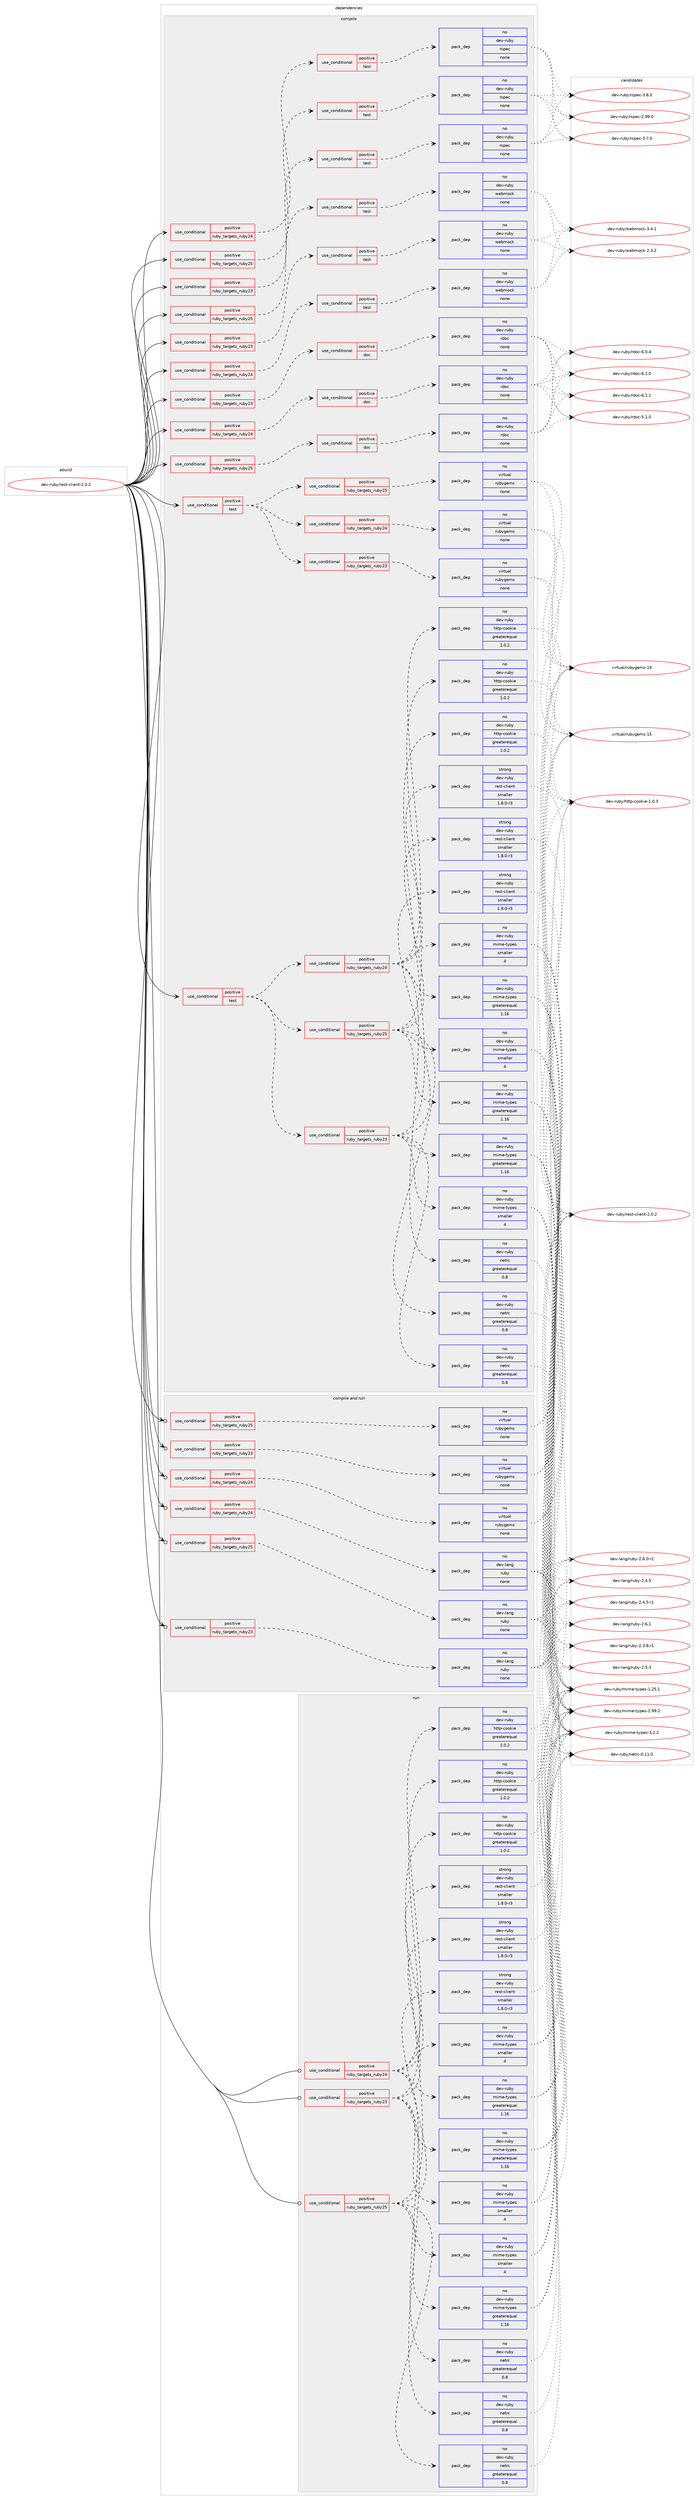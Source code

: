 digraph prolog {

# *************
# Graph options
# *************

newrank=true;
concentrate=true;
compound=true;
graph [rankdir=LR,fontname=Helvetica,fontsize=10,ranksep=1.5];#, ranksep=2.5, nodesep=0.2];
edge  [arrowhead=vee];
node  [fontname=Helvetica,fontsize=10];

# **********
# The ebuild
# **********

subgraph cluster_leftcol {
color=gray;
rank=same;
label=<<i>ebuild</i>>;
id [label="dev-ruby/rest-client-2.0.2", color=red, width=4, href="../dev-ruby/rest-client-2.0.2.svg"];
}

# ****************
# The dependencies
# ****************

subgraph cluster_midcol {
color=gray;
label=<<i>dependencies</i>>;
subgraph cluster_compile {
fillcolor="#eeeeee";
style=filled;
label=<<i>compile</i>>;
subgraph cond412656 {
dependency1517834 [label=<<TABLE BORDER="0" CELLBORDER="1" CELLSPACING="0" CELLPADDING="4"><TR><TD ROWSPAN="3" CELLPADDING="10">use_conditional</TD></TR><TR><TD>positive</TD></TR><TR><TD>ruby_targets_ruby23</TD></TR></TABLE>>, shape=none, color=red];
subgraph cond412657 {
dependency1517835 [label=<<TABLE BORDER="0" CELLBORDER="1" CELLSPACING="0" CELLPADDING="4"><TR><TD ROWSPAN="3" CELLPADDING="10">use_conditional</TD></TR><TR><TD>positive</TD></TR><TR><TD>doc</TD></TR></TABLE>>, shape=none, color=red];
subgraph pack1081672 {
dependency1517836 [label=<<TABLE BORDER="0" CELLBORDER="1" CELLSPACING="0" CELLPADDING="4" WIDTH="220"><TR><TD ROWSPAN="6" CELLPADDING="30">pack_dep</TD></TR><TR><TD WIDTH="110">no</TD></TR><TR><TD>dev-ruby</TD></TR><TR><TD>rdoc</TD></TR><TR><TD>none</TD></TR><TR><TD></TD></TR></TABLE>>, shape=none, color=blue];
}
dependency1517835:e -> dependency1517836:w [weight=20,style="dashed",arrowhead="vee"];
}
dependency1517834:e -> dependency1517835:w [weight=20,style="dashed",arrowhead="vee"];
}
id:e -> dependency1517834:w [weight=20,style="solid",arrowhead="vee"];
subgraph cond412658 {
dependency1517837 [label=<<TABLE BORDER="0" CELLBORDER="1" CELLSPACING="0" CELLPADDING="4"><TR><TD ROWSPAN="3" CELLPADDING="10">use_conditional</TD></TR><TR><TD>positive</TD></TR><TR><TD>ruby_targets_ruby23</TD></TR></TABLE>>, shape=none, color=red];
subgraph cond412659 {
dependency1517838 [label=<<TABLE BORDER="0" CELLBORDER="1" CELLSPACING="0" CELLPADDING="4"><TR><TD ROWSPAN="3" CELLPADDING="10">use_conditional</TD></TR><TR><TD>positive</TD></TR><TR><TD>test</TD></TR></TABLE>>, shape=none, color=red];
subgraph pack1081673 {
dependency1517839 [label=<<TABLE BORDER="0" CELLBORDER="1" CELLSPACING="0" CELLPADDING="4" WIDTH="220"><TR><TD ROWSPAN="6" CELLPADDING="30">pack_dep</TD></TR><TR><TD WIDTH="110">no</TD></TR><TR><TD>dev-ruby</TD></TR><TR><TD>rspec</TD></TR><TR><TD>none</TD></TR><TR><TD></TD></TR></TABLE>>, shape=none, color=blue];
}
dependency1517838:e -> dependency1517839:w [weight=20,style="dashed",arrowhead="vee"];
}
dependency1517837:e -> dependency1517838:w [weight=20,style="dashed",arrowhead="vee"];
}
id:e -> dependency1517837:w [weight=20,style="solid",arrowhead="vee"];
subgraph cond412660 {
dependency1517840 [label=<<TABLE BORDER="0" CELLBORDER="1" CELLSPACING="0" CELLPADDING="4"><TR><TD ROWSPAN="3" CELLPADDING="10">use_conditional</TD></TR><TR><TD>positive</TD></TR><TR><TD>ruby_targets_ruby23</TD></TR></TABLE>>, shape=none, color=red];
subgraph cond412661 {
dependency1517841 [label=<<TABLE BORDER="0" CELLBORDER="1" CELLSPACING="0" CELLPADDING="4"><TR><TD ROWSPAN="3" CELLPADDING="10">use_conditional</TD></TR><TR><TD>positive</TD></TR><TR><TD>test</TD></TR></TABLE>>, shape=none, color=red];
subgraph pack1081674 {
dependency1517842 [label=<<TABLE BORDER="0" CELLBORDER="1" CELLSPACING="0" CELLPADDING="4" WIDTH="220"><TR><TD ROWSPAN="6" CELLPADDING="30">pack_dep</TD></TR><TR><TD WIDTH="110">no</TD></TR><TR><TD>dev-ruby</TD></TR><TR><TD>webmock</TD></TR><TR><TD>none</TD></TR><TR><TD></TD></TR></TABLE>>, shape=none, color=blue];
}
dependency1517841:e -> dependency1517842:w [weight=20,style="dashed",arrowhead="vee"];
}
dependency1517840:e -> dependency1517841:w [weight=20,style="dashed",arrowhead="vee"];
}
id:e -> dependency1517840:w [weight=20,style="solid",arrowhead="vee"];
subgraph cond412662 {
dependency1517843 [label=<<TABLE BORDER="0" CELLBORDER="1" CELLSPACING="0" CELLPADDING="4"><TR><TD ROWSPAN="3" CELLPADDING="10">use_conditional</TD></TR><TR><TD>positive</TD></TR><TR><TD>ruby_targets_ruby24</TD></TR></TABLE>>, shape=none, color=red];
subgraph cond412663 {
dependency1517844 [label=<<TABLE BORDER="0" CELLBORDER="1" CELLSPACING="0" CELLPADDING="4"><TR><TD ROWSPAN="3" CELLPADDING="10">use_conditional</TD></TR><TR><TD>positive</TD></TR><TR><TD>doc</TD></TR></TABLE>>, shape=none, color=red];
subgraph pack1081675 {
dependency1517845 [label=<<TABLE BORDER="0" CELLBORDER="1" CELLSPACING="0" CELLPADDING="4" WIDTH="220"><TR><TD ROWSPAN="6" CELLPADDING="30">pack_dep</TD></TR><TR><TD WIDTH="110">no</TD></TR><TR><TD>dev-ruby</TD></TR><TR><TD>rdoc</TD></TR><TR><TD>none</TD></TR><TR><TD></TD></TR></TABLE>>, shape=none, color=blue];
}
dependency1517844:e -> dependency1517845:w [weight=20,style="dashed",arrowhead="vee"];
}
dependency1517843:e -> dependency1517844:w [weight=20,style="dashed",arrowhead="vee"];
}
id:e -> dependency1517843:w [weight=20,style="solid",arrowhead="vee"];
subgraph cond412664 {
dependency1517846 [label=<<TABLE BORDER="0" CELLBORDER="1" CELLSPACING="0" CELLPADDING="4"><TR><TD ROWSPAN="3" CELLPADDING="10">use_conditional</TD></TR><TR><TD>positive</TD></TR><TR><TD>ruby_targets_ruby24</TD></TR></TABLE>>, shape=none, color=red];
subgraph cond412665 {
dependency1517847 [label=<<TABLE BORDER="0" CELLBORDER="1" CELLSPACING="0" CELLPADDING="4"><TR><TD ROWSPAN="3" CELLPADDING="10">use_conditional</TD></TR><TR><TD>positive</TD></TR><TR><TD>test</TD></TR></TABLE>>, shape=none, color=red];
subgraph pack1081676 {
dependency1517848 [label=<<TABLE BORDER="0" CELLBORDER="1" CELLSPACING="0" CELLPADDING="4" WIDTH="220"><TR><TD ROWSPAN="6" CELLPADDING="30">pack_dep</TD></TR><TR><TD WIDTH="110">no</TD></TR><TR><TD>dev-ruby</TD></TR><TR><TD>rspec</TD></TR><TR><TD>none</TD></TR><TR><TD></TD></TR></TABLE>>, shape=none, color=blue];
}
dependency1517847:e -> dependency1517848:w [weight=20,style="dashed",arrowhead="vee"];
}
dependency1517846:e -> dependency1517847:w [weight=20,style="dashed",arrowhead="vee"];
}
id:e -> dependency1517846:w [weight=20,style="solid",arrowhead="vee"];
subgraph cond412666 {
dependency1517849 [label=<<TABLE BORDER="0" CELLBORDER="1" CELLSPACING="0" CELLPADDING="4"><TR><TD ROWSPAN="3" CELLPADDING="10">use_conditional</TD></TR><TR><TD>positive</TD></TR><TR><TD>ruby_targets_ruby24</TD></TR></TABLE>>, shape=none, color=red];
subgraph cond412667 {
dependency1517850 [label=<<TABLE BORDER="0" CELLBORDER="1" CELLSPACING="0" CELLPADDING="4"><TR><TD ROWSPAN="3" CELLPADDING="10">use_conditional</TD></TR><TR><TD>positive</TD></TR><TR><TD>test</TD></TR></TABLE>>, shape=none, color=red];
subgraph pack1081677 {
dependency1517851 [label=<<TABLE BORDER="0" CELLBORDER="1" CELLSPACING="0" CELLPADDING="4" WIDTH="220"><TR><TD ROWSPAN="6" CELLPADDING="30">pack_dep</TD></TR><TR><TD WIDTH="110">no</TD></TR><TR><TD>dev-ruby</TD></TR><TR><TD>webmock</TD></TR><TR><TD>none</TD></TR><TR><TD></TD></TR></TABLE>>, shape=none, color=blue];
}
dependency1517850:e -> dependency1517851:w [weight=20,style="dashed",arrowhead="vee"];
}
dependency1517849:e -> dependency1517850:w [weight=20,style="dashed",arrowhead="vee"];
}
id:e -> dependency1517849:w [weight=20,style="solid",arrowhead="vee"];
subgraph cond412668 {
dependency1517852 [label=<<TABLE BORDER="0" CELLBORDER="1" CELLSPACING="0" CELLPADDING="4"><TR><TD ROWSPAN="3" CELLPADDING="10">use_conditional</TD></TR><TR><TD>positive</TD></TR><TR><TD>ruby_targets_ruby25</TD></TR></TABLE>>, shape=none, color=red];
subgraph cond412669 {
dependency1517853 [label=<<TABLE BORDER="0" CELLBORDER="1" CELLSPACING="0" CELLPADDING="4"><TR><TD ROWSPAN="3" CELLPADDING="10">use_conditional</TD></TR><TR><TD>positive</TD></TR><TR><TD>doc</TD></TR></TABLE>>, shape=none, color=red];
subgraph pack1081678 {
dependency1517854 [label=<<TABLE BORDER="0" CELLBORDER="1" CELLSPACING="0" CELLPADDING="4" WIDTH="220"><TR><TD ROWSPAN="6" CELLPADDING="30">pack_dep</TD></TR><TR><TD WIDTH="110">no</TD></TR><TR><TD>dev-ruby</TD></TR><TR><TD>rdoc</TD></TR><TR><TD>none</TD></TR><TR><TD></TD></TR></TABLE>>, shape=none, color=blue];
}
dependency1517853:e -> dependency1517854:w [weight=20,style="dashed",arrowhead="vee"];
}
dependency1517852:e -> dependency1517853:w [weight=20,style="dashed",arrowhead="vee"];
}
id:e -> dependency1517852:w [weight=20,style="solid",arrowhead="vee"];
subgraph cond412670 {
dependency1517855 [label=<<TABLE BORDER="0" CELLBORDER="1" CELLSPACING="0" CELLPADDING="4"><TR><TD ROWSPAN="3" CELLPADDING="10">use_conditional</TD></TR><TR><TD>positive</TD></TR><TR><TD>ruby_targets_ruby25</TD></TR></TABLE>>, shape=none, color=red];
subgraph cond412671 {
dependency1517856 [label=<<TABLE BORDER="0" CELLBORDER="1" CELLSPACING="0" CELLPADDING="4"><TR><TD ROWSPAN="3" CELLPADDING="10">use_conditional</TD></TR><TR><TD>positive</TD></TR><TR><TD>test</TD></TR></TABLE>>, shape=none, color=red];
subgraph pack1081679 {
dependency1517857 [label=<<TABLE BORDER="0" CELLBORDER="1" CELLSPACING="0" CELLPADDING="4" WIDTH="220"><TR><TD ROWSPAN="6" CELLPADDING="30">pack_dep</TD></TR><TR><TD WIDTH="110">no</TD></TR><TR><TD>dev-ruby</TD></TR><TR><TD>rspec</TD></TR><TR><TD>none</TD></TR><TR><TD></TD></TR></TABLE>>, shape=none, color=blue];
}
dependency1517856:e -> dependency1517857:w [weight=20,style="dashed",arrowhead="vee"];
}
dependency1517855:e -> dependency1517856:w [weight=20,style="dashed",arrowhead="vee"];
}
id:e -> dependency1517855:w [weight=20,style="solid",arrowhead="vee"];
subgraph cond412672 {
dependency1517858 [label=<<TABLE BORDER="0" CELLBORDER="1" CELLSPACING="0" CELLPADDING="4"><TR><TD ROWSPAN="3" CELLPADDING="10">use_conditional</TD></TR><TR><TD>positive</TD></TR><TR><TD>ruby_targets_ruby25</TD></TR></TABLE>>, shape=none, color=red];
subgraph cond412673 {
dependency1517859 [label=<<TABLE BORDER="0" CELLBORDER="1" CELLSPACING="0" CELLPADDING="4"><TR><TD ROWSPAN="3" CELLPADDING="10">use_conditional</TD></TR><TR><TD>positive</TD></TR><TR><TD>test</TD></TR></TABLE>>, shape=none, color=red];
subgraph pack1081680 {
dependency1517860 [label=<<TABLE BORDER="0" CELLBORDER="1" CELLSPACING="0" CELLPADDING="4" WIDTH="220"><TR><TD ROWSPAN="6" CELLPADDING="30">pack_dep</TD></TR><TR><TD WIDTH="110">no</TD></TR><TR><TD>dev-ruby</TD></TR><TR><TD>webmock</TD></TR><TR><TD>none</TD></TR><TR><TD></TD></TR></TABLE>>, shape=none, color=blue];
}
dependency1517859:e -> dependency1517860:w [weight=20,style="dashed",arrowhead="vee"];
}
dependency1517858:e -> dependency1517859:w [weight=20,style="dashed",arrowhead="vee"];
}
id:e -> dependency1517858:w [weight=20,style="solid",arrowhead="vee"];
subgraph cond412674 {
dependency1517861 [label=<<TABLE BORDER="0" CELLBORDER="1" CELLSPACING="0" CELLPADDING="4"><TR><TD ROWSPAN="3" CELLPADDING="10">use_conditional</TD></TR><TR><TD>positive</TD></TR><TR><TD>test</TD></TR></TABLE>>, shape=none, color=red];
subgraph cond412675 {
dependency1517862 [label=<<TABLE BORDER="0" CELLBORDER="1" CELLSPACING="0" CELLPADDING="4"><TR><TD ROWSPAN="3" CELLPADDING="10">use_conditional</TD></TR><TR><TD>positive</TD></TR><TR><TD>ruby_targets_ruby23</TD></TR></TABLE>>, shape=none, color=red];
subgraph pack1081681 {
dependency1517863 [label=<<TABLE BORDER="0" CELLBORDER="1" CELLSPACING="0" CELLPADDING="4" WIDTH="220"><TR><TD ROWSPAN="6" CELLPADDING="30">pack_dep</TD></TR><TR><TD WIDTH="110">no</TD></TR><TR><TD>dev-ruby</TD></TR><TR><TD>http-cookie</TD></TR><TR><TD>greaterequal</TD></TR><TR><TD>1.0.2</TD></TR></TABLE>>, shape=none, color=blue];
}
dependency1517862:e -> dependency1517863:w [weight=20,style="dashed",arrowhead="vee"];
subgraph pack1081682 {
dependency1517864 [label=<<TABLE BORDER="0" CELLBORDER="1" CELLSPACING="0" CELLPADDING="4" WIDTH="220"><TR><TD ROWSPAN="6" CELLPADDING="30">pack_dep</TD></TR><TR><TD WIDTH="110">no</TD></TR><TR><TD>dev-ruby</TD></TR><TR><TD>mime-types</TD></TR><TR><TD>greaterequal</TD></TR><TR><TD>1.16</TD></TR></TABLE>>, shape=none, color=blue];
}
dependency1517862:e -> dependency1517864:w [weight=20,style="dashed",arrowhead="vee"];
subgraph pack1081683 {
dependency1517865 [label=<<TABLE BORDER="0" CELLBORDER="1" CELLSPACING="0" CELLPADDING="4" WIDTH="220"><TR><TD ROWSPAN="6" CELLPADDING="30">pack_dep</TD></TR><TR><TD WIDTH="110">no</TD></TR><TR><TD>dev-ruby</TD></TR><TR><TD>mime-types</TD></TR><TR><TD>smaller</TD></TR><TR><TD>4</TD></TR></TABLE>>, shape=none, color=blue];
}
dependency1517862:e -> dependency1517865:w [weight=20,style="dashed",arrowhead="vee"];
subgraph pack1081684 {
dependency1517866 [label=<<TABLE BORDER="0" CELLBORDER="1" CELLSPACING="0" CELLPADDING="4" WIDTH="220"><TR><TD ROWSPAN="6" CELLPADDING="30">pack_dep</TD></TR><TR><TD WIDTH="110">no</TD></TR><TR><TD>dev-ruby</TD></TR><TR><TD>netrc</TD></TR><TR><TD>greaterequal</TD></TR><TR><TD>0.8</TD></TR></TABLE>>, shape=none, color=blue];
}
dependency1517862:e -> dependency1517866:w [weight=20,style="dashed",arrowhead="vee"];
subgraph pack1081685 {
dependency1517867 [label=<<TABLE BORDER="0" CELLBORDER="1" CELLSPACING="0" CELLPADDING="4" WIDTH="220"><TR><TD ROWSPAN="6" CELLPADDING="30">pack_dep</TD></TR><TR><TD WIDTH="110">strong</TD></TR><TR><TD>dev-ruby</TD></TR><TR><TD>rest-client</TD></TR><TR><TD>smaller</TD></TR><TR><TD>1.8.0-r3</TD></TR></TABLE>>, shape=none, color=blue];
}
dependency1517862:e -> dependency1517867:w [weight=20,style="dashed",arrowhead="vee"];
}
dependency1517861:e -> dependency1517862:w [weight=20,style="dashed",arrowhead="vee"];
subgraph cond412676 {
dependency1517868 [label=<<TABLE BORDER="0" CELLBORDER="1" CELLSPACING="0" CELLPADDING="4"><TR><TD ROWSPAN="3" CELLPADDING="10">use_conditional</TD></TR><TR><TD>positive</TD></TR><TR><TD>ruby_targets_ruby24</TD></TR></TABLE>>, shape=none, color=red];
subgraph pack1081686 {
dependency1517869 [label=<<TABLE BORDER="0" CELLBORDER="1" CELLSPACING="0" CELLPADDING="4" WIDTH="220"><TR><TD ROWSPAN="6" CELLPADDING="30">pack_dep</TD></TR><TR><TD WIDTH="110">no</TD></TR><TR><TD>dev-ruby</TD></TR><TR><TD>http-cookie</TD></TR><TR><TD>greaterequal</TD></TR><TR><TD>1.0.2</TD></TR></TABLE>>, shape=none, color=blue];
}
dependency1517868:e -> dependency1517869:w [weight=20,style="dashed",arrowhead="vee"];
subgraph pack1081687 {
dependency1517870 [label=<<TABLE BORDER="0" CELLBORDER="1" CELLSPACING="0" CELLPADDING="4" WIDTH="220"><TR><TD ROWSPAN="6" CELLPADDING="30">pack_dep</TD></TR><TR><TD WIDTH="110">no</TD></TR><TR><TD>dev-ruby</TD></TR><TR><TD>mime-types</TD></TR><TR><TD>greaterequal</TD></TR><TR><TD>1.16</TD></TR></TABLE>>, shape=none, color=blue];
}
dependency1517868:e -> dependency1517870:w [weight=20,style="dashed",arrowhead="vee"];
subgraph pack1081688 {
dependency1517871 [label=<<TABLE BORDER="0" CELLBORDER="1" CELLSPACING="0" CELLPADDING="4" WIDTH="220"><TR><TD ROWSPAN="6" CELLPADDING="30">pack_dep</TD></TR><TR><TD WIDTH="110">no</TD></TR><TR><TD>dev-ruby</TD></TR><TR><TD>mime-types</TD></TR><TR><TD>smaller</TD></TR><TR><TD>4</TD></TR></TABLE>>, shape=none, color=blue];
}
dependency1517868:e -> dependency1517871:w [weight=20,style="dashed",arrowhead="vee"];
subgraph pack1081689 {
dependency1517872 [label=<<TABLE BORDER="0" CELLBORDER="1" CELLSPACING="0" CELLPADDING="4" WIDTH="220"><TR><TD ROWSPAN="6" CELLPADDING="30">pack_dep</TD></TR><TR><TD WIDTH="110">no</TD></TR><TR><TD>dev-ruby</TD></TR><TR><TD>netrc</TD></TR><TR><TD>greaterequal</TD></TR><TR><TD>0.8</TD></TR></TABLE>>, shape=none, color=blue];
}
dependency1517868:e -> dependency1517872:w [weight=20,style="dashed",arrowhead="vee"];
subgraph pack1081690 {
dependency1517873 [label=<<TABLE BORDER="0" CELLBORDER="1" CELLSPACING="0" CELLPADDING="4" WIDTH="220"><TR><TD ROWSPAN="6" CELLPADDING="30">pack_dep</TD></TR><TR><TD WIDTH="110">strong</TD></TR><TR><TD>dev-ruby</TD></TR><TR><TD>rest-client</TD></TR><TR><TD>smaller</TD></TR><TR><TD>1.8.0-r3</TD></TR></TABLE>>, shape=none, color=blue];
}
dependency1517868:e -> dependency1517873:w [weight=20,style="dashed",arrowhead="vee"];
}
dependency1517861:e -> dependency1517868:w [weight=20,style="dashed",arrowhead="vee"];
subgraph cond412677 {
dependency1517874 [label=<<TABLE BORDER="0" CELLBORDER="1" CELLSPACING="0" CELLPADDING="4"><TR><TD ROWSPAN="3" CELLPADDING="10">use_conditional</TD></TR><TR><TD>positive</TD></TR><TR><TD>ruby_targets_ruby25</TD></TR></TABLE>>, shape=none, color=red];
subgraph pack1081691 {
dependency1517875 [label=<<TABLE BORDER="0" CELLBORDER="1" CELLSPACING="0" CELLPADDING="4" WIDTH="220"><TR><TD ROWSPAN="6" CELLPADDING="30">pack_dep</TD></TR><TR><TD WIDTH="110">no</TD></TR><TR><TD>dev-ruby</TD></TR><TR><TD>http-cookie</TD></TR><TR><TD>greaterequal</TD></TR><TR><TD>1.0.2</TD></TR></TABLE>>, shape=none, color=blue];
}
dependency1517874:e -> dependency1517875:w [weight=20,style="dashed",arrowhead="vee"];
subgraph pack1081692 {
dependency1517876 [label=<<TABLE BORDER="0" CELLBORDER="1" CELLSPACING="0" CELLPADDING="4" WIDTH="220"><TR><TD ROWSPAN="6" CELLPADDING="30">pack_dep</TD></TR><TR><TD WIDTH="110">no</TD></TR><TR><TD>dev-ruby</TD></TR><TR><TD>mime-types</TD></TR><TR><TD>greaterequal</TD></TR><TR><TD>1.16</TD></TR></TABLE>>, shape=none, color=blue];
}
dependency1517874:e -> dependency1517876:w [weight=20,style="dashed",arrowhead="vee"];
subgraph pack1081693 {
dependency1517877 [label=<<TABLE BORDER="0" CELLBORDER="1" CELLSPACING="0" CELLPADDING="4" WIDTH="220"><TR><TD ROWSPAN="6" CELLPADDING="30">pack_dep</TD></TR><TR><TD WIDTH="110">no</TD></TR><TR><TD>dev-ruby</TD></TR><TR><TD>mime-types</TD></TR><TR><TD>smaller</TD></TR><TR><TD>4</TD></TR></TABLE>>, shape=none, color=blue];
}
dependency1517874:e -> dependency1517877:w [weight=20,style="dashed",arrowhead="vee"];
subgraph pack1081694 {
dependency1517878 [label=<<TABLE BORDER="0" CELLBORDER="1" CELLSPACING="0" CELLPADDING="4" WIDTH="220"><TR><TD ROWSPAN="6" CELLPADDING="30">pack_dep</TD></TR><TR><TD WIDTH="110">no</TD></TR><TR><TD>dev-ruby</TD></TR><TR><TD>netrc</TD></TR><TR><TD>greaterequal</TD></TR><TR><TD>0.8</TD></TR></TABLE>>, shape=none, color=blue];
}
dependency1517874:e -> dependency1517878:w [weight=20,style="dashed",arrowhead="vee"];
subgraph pack1081695 {
dependency1517879 [label=<<TABLE BORDER="0" CELLBORDER="1" CELLSPACING="0" CELLPADDING="4" WIDTH="220"><TR><TD ROWSPAN="6" CELLPADDING="30">pack_dep</TD></TR><TR><TD WIDTH="110">strong</TD></TR><TR><TD>dev-ruby</TD></TR><TR><TD>rest-client</TD></TR><TR><TD>smaller</TD></TR><TR><TD>1.8.0-r3</TD></TR></TABLE>>, shape=none, color=blue];
}
dependency1517874:e -> dependency1517879:w [weight=20,style="dashed",arrowhead="vee"];
}
dependency1517861:e -> dependency1517874:w [weight=20,style="dashed",arrowhead="vee"];
}
id:e -> dependency1517861:w [weight=20,style="solid",arrowhead="vee"];
subgraph cond412678 {
dependency1517880 [label=<<TABLE BORDER="0" CELLBORDER="1" CELLSPACING="0" CELLPADDING="4"><TR><TD ROWSPAN="3" CELLPADDING="10">use_conditional</TD></TR><TR><TD>positive</TD></TR><TR><TD>test</TD></TR></TABLE>>, shape=none, color=red];
subgraph cond412679 {
dependency1517881 [label=<<TABLE BORDER="0" CELLBORDER="1" CELLSPACING="0" CELLPADDING="4"><TR><TD ROWSPAN="3" CELLPADDING="10">use_conditional</TD></TR><TR><TD>positive</TD></TR><TR><TD>ruby_targets_ruby23</TD></TR></TABLE>>, shape=none, color=red];
subgraph pack1081696 {
dependency1517882 [label=<<TABLE BORDER="0" CELLBORDER="1" CELLSPACING="0" CELLPADDING="4" WIDTH="220"><TR><TD ROWSPAN="6" CELLPADDING="30">pack_dep</TD></TR><TR><TD WIDTH="110">no</TD></TR><TR><TD>virtual</TD></TR><TR><TD>rubygems</TD></TR><TR><TD>none</TD></TR><TR><TD></TD></TR></TABLE>>, shape=none, color=blue];
}
dependency1517881:e -> dependency1517882:w [weight=20,style="dashed",arrowhead="vee"];
}
dependency1517880:e -> dependency1517881:w [weight=20,style="dashed",arrowhead="vee"];
subgraph cond412680 {
dependency1517883 [label=<<TABLE BORDER="0" CELLBORDER="1" CELLSPACING="0" CELLPADDING="4"><TR><TD ROWSPAN="3" CELLPADDING="10">use_conditional</TD></TR><TR><TD>positive</TD></TR><TR><TD>ruby_targets_ruby24</TD></TR></TABLE>>, shape=none, color=red];
subgraph pack1081697 {
dependency1517884 [label=<<TABLE BORDER="0" CELLBORDER="1" CELLSPACING="0" CELLPADDING="4" WIDTH="220"><TR><TD ROWSPAN="6" CELLPADDING="30">pack_dep</TD></TR><TR><TD WIDTH="110">no</TD></TR><TR><TD>virtual</TD></TR><TR><TD>rubygems</TD></TR><TR><TD>none</TD></TR><TR><TD></TD></TR></TABLE>>, shape=none, color=blue];
}
dependency1517883:e -> dependency1517884:w [weight=20,style="dashed",arrowhead="vee"];
}
dependency1517880:e -> dependency1517883:w [weight=20,style="dashed",arrowhead="vee"];
subgraph cond412681 {
dependency1517885 [label=<<TABLE BORDER="0" CELLBORDER="1" CELLSPACING="0" CELLPADDING="4"><TR><TD ROWSPAN="3" CELLPADDING="10">use_conditional</TD></TR><TR><TD>positive</TD></TR><TR><TD>ruby_targets_ruby25</TD></TR></TABLE>>, shape=none, color=red];
subgraph pack1081698 {
dependency1517886 [label=<<TABLE BORDER="0" CELLBORDER="1" CELLSPACING="0" CELLPADDING="4" WIDTH="220"><TR><TD ROWSPAN="6" CELLPADDING="30">pack_dep</TD></TR><TR><TD WIDTH="110">no</TD></TR><TR><TD>virtual</TD></TR><TR><TD>rubygems</TD></TR><TR><TD>none</TD></TR><TR><TD></TD></TR></TABLE>>, shape=none, color=blue];
}
dependency1517885:e -> dependency1517886:w [weight=20,style="dashed",arrowhead="vee"];
}
dependency1517880:e -> dependency1517885:w [weight=20,style="dashed",arrowhead="vee"];
}
id:e -> dependency1517880:w [weight=20,style="solid",arrowhead="vee"];
}
subgraph cluster_compileandrun {
fillcolor="#eeeeee";
style=filled;
label=<<i>compile and run</i>>;
subgraph cond412682 {
dependency1517887 [label=<<TABLE BORDER="0" CELLBORDER="1" CELLSPACING="0" CELLPADDING="4"><TR><TD ROWSPAN="3" CELLPADDING="10">use_conditional</TD></TR><TR><TD>positive</TD></TR><TR><TD>ruby_targets_ruby23</TD></TR></TABLE>>, shape=none, color=red];
subgraph pack1081699 {
dependency1517888 [label=<<TABLE BORDER="0" CELLBORDER="1" CELLSPACING="0" CELLPADDING="4" WIDTH="220"><TR><TD ROWSPAN="6" CELLPADDING="30">pack_dep</TD></TR><TR><TD WIDTH="110">no</TD></TR><TR><TD>dev-lang</TD></TR><TR><TD>ruby</TD></TR><TR><TD>none</TD></TR><TR><TD></TD></TR></TABLE>>, shape=none, color=blue];
}
dependency1517887:e -> dependency1517888:w [weight=20,style="dashed",arrowhead="vee"];
}
id:e -> dependency1517887:w [weight=20,style="solid",arrowhead="odotvee"];
subgraph cond412683 {
dependency1517889 [label=<<TABLE BORDER="0" CELLBORDER="1" CELLSPACING="0" CELLPADDING="4"><TR><TD ROWSPAN="3" CELLPADDING="10">use_conditional</TD></TR><TR><TD>positive</TD></TR><TR><TD>ruby_targets_ruby23</TD></TR></TABLE>>, shape=none, color=red];
subgraph pack1081700 {
dependency1517890 [label=<<TABLE BORDER="0" CELLBORDER="1" CELLSPACING="0" CELLPADDING="4" WIDTH="220"><TR><TD ROWSPAN="6" CELLPADDING="30">pack_dep</TD></TR><TR><TD WIDTH="110">no</TD></TR><TR><TD>virtual</TD></TR><TR><TD>rubygems</TD></TR><TR><TD>none</TD></TR><TR><TD></TD></TR></TABLE>>, shape=none, color=blue];
}
dependency1517889:e -> dependency1517890:w [weight=20,style="dashed",arrowhead="vee"];
}
id:e -> dependency1517889:w [weight=20,style="solid",arrowhead="odotvee"];
subgraph cond412684 {
dependency1517891 [label=<<TABLE BORDER="0" CELLBORDER="1" CELLSPACING="0" CELLPADDING="4"><TR><TD ROWSPAN="3" CELLPADDING="10">use_conditional</TD></TR><TR><TD>positive</TD></TR><TR><TD>ruby_targets_ruby24</TD></TR></TABLE>>, shape=none, color=red];
subgraph pack1081701 {
dependency1517892 [label=<<TABLE BORDER="0" CELLBORDER="1" CELLSPACING="0" CELLPADDING="4" WIDTH="220"><TR><TD ROWSPAN="6" CELLPADDING="30">pack_dep</TD></TR><TR><TD WIDTH="110">no</TD></TR><TR><TD>dev-lang</TD></TR><TR><TD>ruby</TD></TR><TR><TD>none</TD></TR><TR><TD></TD></TR></TABLE>>, shape=none, color=blue];
}
dependency1517891:e -> dependency1517892:w [weight=20,style="dashed",arrowhead="vee"];
}
id:e -> dependency1517891:w [weight=20,style="solid",arrowhead="odotvee"];
subgraph cond412685 {
dependency1517893 [label=<<TABLE BORDER="0" CELLBORDER="1" CELLSPACING="0" CELLPADDING="4"><TR><TD ROWSPAN="3" CELLPADDING="10">use_conditional</TD></TR><TR><TD>positive</TD></TR><TR><TD>ruby_targets_ruby24</TD></TR></TABLE>>, shape=none, color=red];
subgraph pack1081702 {
dependency1517894 [label=<<TABLE BORDER="0" CELLBORDER="1" CELLSPACING="0" CELLPADDING="4" WIDTH="220"><TR><TD ROWSPAN="6" CELLPADDING="30">pack_dep</TD></TR><TR><TD WIDTH="110">no</TD></TR><TR><TD>virtual</TD></TR><TR><TD>rubygems</TD></TR><TR><TD>none</TD></TR><TR><TD></TD></TR></TABLE>>, shape=none, color=blue];
}
dependency1517893:e -> dependency1517894:w [weight=20,style="dashed",arrowhead="vee"];
}
id:e -> dependency1517893:w [weight=20,style="solid",arrowhead="odotvee"];
subgraph cond412686 {
dependency1517895 [label=<<TABLE BORDER="0" CELLBORDER="1" CELLSPACING="0" CELLPADDING="4"><TR><TD ROWSPAN="3" CELLPADDING="10">use_conditional</TD></TR><TR><TD>positive</TD></TR><TR><TD>ruby_targets_ruby25</TD></TR></TABLE>>, shape=none, color=red];
subgraph pack1081703 {
dependency1517896 [label=<<TABLE BORDER="0" CELLBORDER="1" CELLSPACING="0" CELLPADDING="4" WIDTH="220"><TR><TD ROWSPAN="6" CELLPADDING="30">pack_dep</TD></TR><TR><TD WIDTH="110">no</TD></TR><TR><TD>dev-lang</TD></TR><TR><TD>ruby</TD></TR><TR><TD>none</TD></TR><TR><TD></TD></TR></TABLE>>, shape=none, color=blue];
}
dependency1517895:e -> dependency1517896:w [weight=20,style="dashed",arrowhead="vee"];
}
id:e -> dependency1517895:w [weight=20,style="solid",arrowhead="odotvee"];
subgraph cond412687 {
dependency1517897 [label=<<TABLE BORDER="0" CELLBORDER="1" CELLSPACING="0" CELLPADDING="4"><TR><TD ROWSPAN="3" CELLPADDING="10">use_conditional</TD></TR><TR><TD>positive</TD></TR><TR><TD>ruby_targets_ruby25</TD></TR></TABLE>>, shape=none, color=red];
subgraph pack1081704 {
dependency1517898 [label=<<TABLE BORDER="0" CELLBORDER="1" CELLSPACING="0" CELLPADDING="4" WIDTH="220"><TR><TD ROWSPAN="6" CELLPADDING="30">pack_dep</TD></TR><TR><TD WIDTH="110">no</TD></TR><TR><TD>virtual</TD></TR><TR><TD>rubygems</TD></TR><TR><TD>none</TD></TR><TR><TD></TD></TR></TABLE>>, shape=none, color=blue];
}
dependency1517897:e -> dependency1517898:w [weight=20,style="dashed",arrowhead="vee"];
}
id:e -> dependency1517897:w [weight=20,style="solid",arrowhead="odotvee"];
}
subgraph cluster_run {
fillcolor="#eeeeee";
style=filled;
label=<<i>run</i>>;
subgraph cond412688 {
dependency1517899 [label=<<TABLE BORDER="0" CELLBORDER="1" CELLSPACING="0" CELLPADDING="4"><TR><TD ROWSPAN="3" CELLPADDING="10">use_conditional</TD></TR><TR><TD>positive</TD></TR><TR><TD>ruby_targets_ruby23</TD></TR></TABLE>>, shape=none, color=red];
subgraph pack1081705 {
dependency1517900 [label=<<TABLE BORDER="0" CELLBORDER="1" CELLSPACING="0" CELLPADDING="4" WIDTH="220"><TR><TD ROWSPAN="6" CELLPADDING="30">pack_dep</TD></TR><TR><TD WIDTH="110">no</TD></TR><TR><TD>dev-ruby</TD></TR><TR><TD>http-cookie</TD></TR><TR><TD>greaterequal</TD></TR><TR><TD>1.0.2</TD></TR></TABLE>>, shape=none, color=blue];
}
dependency1517899:e -> dependency1517900:w [weight=20,style="dashed",arrowhead="vee"];
subgraph pack1081706 {
dependency1517901 [label=<<TABLE BORDER="0" CELLBORDER="1" CELLSPACING="0" CELLPADDING="4" WIDTH="220"><TR><TD ROWSPAN="6" CELLPADDING="30">pack_dep</TD></TR><TR><TD WIDTH="110">no</TD></TR><TR><TD>dev-ruby</TD></TR><TR><TD>mime-types</TD></TR><TR><TD>greaterequal</TD></TR><TR><TD>1.16</TD></TR></TABLE>>, shape=none, color=blue];
}
dependency1517899:e -> dependency1517901:w [weight=20,style="dashed",arrowhead="vee"];
subgraph pack1081707 {
dependency1517902 [label=<<TABLE BORDER="0" CELLBORDER="1" CELLSPACING="0" CELLPADDING="4" WIDTH="220"><TR><TD ROWSPAN="6" CELLPADDING="30">pack_dep</TD></TR><TR><TD WIDTH="110">no</TD></TR><TR><TD>dev-ruby</TD></TR><TR><TD>mime-types</TD></TR><TR><TD>smaller</TD></TR><TR><TD>4</TD></TR></TABLE>>, shape=none, color=blue];
}
dependency1517899:e -> dependency1517902:w [weight=20,style="dashed",arrowhead="vee"];
subgraph pack1081708 {
dependency1517903 [label=<<TABLE BORDER="0" CELLBORDER="1" CELLSPACING="0" CELLPADDING="4" WIDTH="220"><TR><TD ROWSPAN="6" CELLPADDING="30">pack_dep</TD></TR><TR><TD WIDTH="110">no</TD></TR><TR><TD>dev-ruby</TD></TR><TR><TD>netrc</TD></TR><TR><TD>greaterequal</TD></TR><TR><TD>0.8</TD></TR></TABLE>>, shape=none, color=blue];
}
dependency1517899:e -> dependency1517903:w [weight=20,style="dashed",arrowhead="vee"];
subgraph pack1081709 {
dependency1517904 [label=<<TABLE BORDER="0" CELLBORDER="1" CELLSPACING="0" CELLPADDING="4" WIDTH="220"><TR><TD ROWSPAN="6" CELLPADDING="30">pack_dep</TD></TR><TR><TD WIDTH="110">strong</TD></TR><TR><TD>dev-ruby</TD></TR><TR><TD>rest-client</TD></TR><TR><TD>smaller</TD></TR><TR><TD>1.8.0-r3</TD></TR></TABLE>>, shape=none, color=blue];
}
dependency1517899:e -> dependency1517904:w [weight=20,style="dashed",arrowhead="vee"];
}
id:e -> dependency1517899:w [weight=20,style="solid",arrowhead="odot"];
subgraph cond412689 {
dependency1517905 [label=<<TABLE BORDER="0" CELLBORDER="1" CELLSPACING="0" CELLPADDING="4"><TR><TD ROWSPAN="3" CELLPADDING="10">use_conditional</TD></TR><TR><TD>positive</TD></TR><TR><TD>ruby_targets_ruby24</TD></TR></TABLE>>, shape=none, color=red];
subgraph pack1081710 {
dependency1517906 [label=<<TABLE BORDER="0" CELLBORDER="1" CELLSPACING="0" CELLPADDING="4" WIDTH="220"><TR><TD ROWSPAN="6" CELLPADDING="30">pack_dep</TD></TR><TR><TD WIDTH="110">no</TD></TR><TR><TD>dev-ruby</TD></TR><TR><TD>http-cookie</TD></TR><TR><TD>greaterequal</TD></TR><TR><TD>1.0.2</TD></TR></TABLE>>, shape=none, color=blue];
}
dependency1517905:e -> dependency1517906:w [weight=20,style="dashed",arrowhead="vee"];
subgraph pack1081711 {
dependency1517907 [label=<<TABLE BORDER="0" CELLBORDER="1" CELLSPACING="0" CELLPADDING="4" WIDTH="220"><TR><TD ROWSPAN="6" CELLPADDING="30">pack_dep</TD></TR><TR><TD WIDTH="110">no</TD></TR><TR><TD>dev-ruby</TD></TR><TR><TD>mime-types</TD></TR><TR><TD>greaterequal</TD></TR><TR><TD>1.16</TD></TR></TABLE>>, shape=none, color=blue];
}
dependency1517905:e -> dependency1517907:w [weight=20,style="dashed",arrowhead="vee"];
subgraph pack1081712 {
dependency1517908 [label=<<TABLE BORDER="0" CELLBORDER="1" CELLSPACING="0" CELLPADDING="4" WIDTH="220"><TR><TD ROWSPAN="6" CELLPADDING="30">pack_dep</TD></TR><TR><TD WIDTH="110">no</TD></TR><TR><TD>dev-ruby</TD></TR><TR><TD>mime-types</TD></TR><TR><TD>smaller</TD></TR><TR><TD>4</TD></TR></TABLE>>, shape=none, color=blue];
}
dependency1517905:e -> dependency1517908:w [weight=20,style="dashed",arrowhead="vee"];
subgraph pack1081713 {
dependency1517909 [label=<<TABLE BORDER="0" CELLBORDER="1" CELLSPACING="0" CELLPADDING="4" WIDTH="220"><TR><TD ROWSPAN="6" CELLPADDING="30">pack_dep</TD></TR><TR><TD WIDTH="110">no</TD></TR><TR><TD>dev-ruby</TD></TR><TR><TD>netrc</TD></TR><TR><TD>greaterequal</TD></TR><TR><TD>0.8</TD></TR></TABLE>>, shape=none, color=blue];
}
dependency1517905:e -> dependency1517909:w [weight=20,style="dashed",arrowhead="vee"];
subgraph pack1081714 {
dependency1517910 [label=<<TABLE BORDER="0" CELLBORDER="1" CELLSPACING="0" CELLPADDING="4" WIDTH="220"><TR><TD ROWSPAN="6" CELLPADDING="30">pack_dep</TD></TR><TR><TD WIDTH="110">strong</TD></TR><TR><TD>dev-ruby</TD></TR><TR><TD>rest-client</TD></TR><TR><TD>smaller</TD></TR><TR><TD>1.8.0-r3</TD></TR></TABLE>>, shape=none, color=blue];
}
dependency1517905:e -> dependency1517910:w [weight=20,style="dashed",arrowhead="vee"];
}
id:e -> dependency1517905:w [weight=20,style="solid",arrowhead="odot"];
subgraph cond412690 {
dependency1517911 [label=<<TABLE BORDER="0" CELLBORDER="1" CELLSPACING="0" CELLPADDING="4"><TR><TD ROWSPAN="3" CELLPADDING="10">use_conditional</TD></TR><TR><TD>positive</TD></TR><TR><TD>ruby_targets_ruby25</TD></TR></TABLE>>, shape=none, color=red];
subgraph pack1081715 {
dependency1517912 [label=<<TABLE BORDER="0" CELLBORDER="1" CELLSPACING="0" CELLPADDING="4" WIDTH="220"><TR><TD ROWSPAN="6" CELLPADDING="30">pack_dep</TD></TR><TR><TD WIDTH="110">no</TD></TR><TR><TD>dev-ruby</TD></TR><TR><TD>http-cookie</TD></TR><TR><TD>greaterequal</TD></TR><TR><TD>1.0.2</TD></TR></TABLE>>, shape=none, color=blue];
}
dependency1517911:e -> dependency1517912:w [weight=20,style="dashed",arrowhead="vee"];
subgraph pack1081716 {
dependency1517913 [label=<<TABLE BORDER="0" CELLBORDER="1" CELLSPACING="0" CELLPADDING="4" WIDTH="220"><TR><TD ROWSPAN="6" CELLPADDING="30">pack_dep</TD></TR><TR><TD WIDTH="110">no</TD></TR><TR><TD>dev-ruby</TD></TR><TR><TD>mime-types</TD></TR><TR><TD>greaterequal</TD></TR><TR><TD>1.16</TD></TR></TABLE>>, shape=none, color=blue];
}
dependency1517911:e -> dependency1517913:w [weight=20,style="dashed",arrowhead="vee"];
subgraph pack1081717 {
dependency1517914 [label=<<TABLE BORDER="0" CELLBORDER="1" CELLSPACING="0" CELLPADDING="4" WIDTH="220"><TR><TD ROWSPAN="6" CELLPADDING="30">pack_dep</TD></TR><TR><TD WIDTH="110">no</TD></TR><TR><TD>dev-ruby</TD></TR><TR><TD>mime-types</TD></TR><TR><TD>smaller</TD></TR><TR><TD>4</TD></TR></TABLE>>, shape=none, color=blue];
}
dependency1517911:e -> dependency1517914:w [weight=20,style="dashed",arrowhead="vee"];
subgraph pack1081718 {
dependency1517915 [label=<<TABLE BORDER="0" CELLBORDER="1" CELLSPACING="0" CELLPADDING="4" WIDTH="220"><TR><TD ROWSPAN="6" CELLPADDING="30">pack_dep</TD></TR><TR><TD WIDTH="110">no</TD></TR><TR><TD>dev-ruby</TD></TR><TR><TD>netrc</TD></TR><TR><TD>greaterequal</TD></TR><TR><TD>0.8</TD></TR></TABLE>>, shape=none, color=blue];
}
dependency1517911:e -> dependency1517915:w [weight=20,style="dashed",arrowhead="vee"];
subgraph pack1081719 {
dependency1517916 [label=<<TABLE BORDER="0" CELLBORDER="1" CELLSPACING="0" CELLPADDING="4" WIDTH="220"><TR><TD ROWSPAN="6" CELLPADDING="30">pack_dep</TD></TR><TR><TD WIDTH="110">strong</TD></TR><TR><TD>dev-ruby</TD></TR><TR><TD>rest-client</TD></TR><TR><TD>smaller</TD></TR><TR><TD>1.8.0-r3</TD></TR></TABLE>>, shape=none, color=blue];
}
dependency1517911:e -> dependency1517916:w [weight=20,style="dashed",arrowhead="vee"];
}
id:e -> dependency1517911:w [weight=20,style="solid",arrowhead="odot"];
}
}

# **************
# The candidates
# **************

subgraph cluster_choices {
rank=same;
color=gray;
label=<<i>candidates</i>>;

subgraph choice1081672 {
color=black;
nodesep=1;
choice10010111845114117981214711410011199455346494648 [label="dev-ruby/rdoc-5.1.0", color=red, width=4,href="../dev-ruby/rdoc-5.1.0.svg"];
choice10010111845114117981214711410011199455446484652 [label="dev-ruby/rdoc-6.0.4", color=red, width=4,href="../dev-ruby/rdoc-6.0.4.svg"];
choice10010111845114117981214711410011199455446494648 [label="dev-ruby/rdoc-6.1.0", color=red, width=4,href="../dev-ruby/rdoc-6.1.0.svg"];
choice10010111845114117981214711410011199455446494649 [label="dev-ruby/rdoc-6.1.1", color=red, width=4,href="../dev-ruby/rdoc-6.1.1.svg"];
dependency1517836:e -> choice10010111845114117981214711410011199455346494648:w [style=dotted,weight="100"];
dependency1517836:e -> choice10010111845114117981214711410011199455446484652:w [style=dotted,weight="100"];
dependency1517836:e -> choice10010111845114117981214711410011199455446494648:w [style=dotted,weight="100"];
dependency1517836:e -> choice10010111845114117981214711410011199455446494649:w [style=dotted,weight="100"];
}
subgraph choice1081673 {
color=black;
nodesep=1;
choice1001011184511411798121471141151121019945504657574648 [label="dev-ruby/rspec-2.99.0", color=red, width=4,href="../dev-ruby/rspec-2.99.0.svg"];
choice10010111845114117981214711411511210199455146554648 [label="dev-ruby/rspec-3.7.0", color=red, width=4,href="../dev-ruby/rspec-3.7.0.svg"];
choice10010111845114117981214711411511210199455146564648 [label="dev-ruby/rspec-3.8.0", color=red, width=4,href="../dev-ruby/rspec-3.8.0.svg"];
dependency1517839:e -> choice1001011184511411798121471141151121019945504657574648:w [style=dotted,weight="100"];
dependency1517839:e -> choice10010111845114117981214711411511210199455146554648:w [style=dotted,weight="100"];
dependency1517839:e -> choice10010111845114117981214711411511210199455146564648:w [style=dotted,weight="100"];
}
subgraph choice1081674 {
color=black;
nodesep=1;
choice1001011184511411798121471191019810911199107455046514650 [label="dev-ruby/webmock-2.3.2", color=red, width=4,href="../dev-ruby/webmock-2.3.2.svg"];
choice1001011184511411798121471191019810911199107455146524649 [label="dev-ruby/webmock-3.4.1", color=red, width=4,href="../dev-ruby/webmock-3.4.1.svg"];
dependency1517842:e -> choice1001011184511411798121471191019810911199107455046514650:w [style=dotted,weight="100"];
dependency1517842:e -> choice1001011184511411798121471191019810911199107455146524649:w [style=dotted,weight="100"];
}
subgraph choice1081675 {
color=black;
nodesep=1;
choice10010111845114117981214711410011199455346494648 [label="dev-ruby/rdoc-5.1.0", color=red, width=4,href="../dev-ruby/rdoc-5.1.0.svg"];
choice10010111845114117981214711410011199455446484652 [label="dev-ruby/rdoc-6.0.4", color=red, width=4,href="../dev-ruby/rdoc-6.0.4.svg"];
choice10010111845114117981214711410011199455446494648 [label="dev-ruby/rdoc-6.1.0", color=red, width=4,href="../dev-ruby/rdoc-6.1.0.svg"];
choice10010111845114117981214711410011199455446494649 [label="dev-ruby/rdoc-6.1.1", color=red, width=4,href="../dev-ruby/rdoc-6.1.1.svg"];
dependency1517845:e -> choice10010111845114117981214711410011199455346494648:w [style=dotted,weight="100"];
dependency1517845:e -> choice10010111845114117981214711410011199455446484652:w [style=dotted,weight="100"];
dependency1517845:e -> choice10010111845114117981214711410011199455446494648:w [style=dotted,weight="100"];
dependency1517845:e -> choice10010111845114117981214711410011199455446494649:w [style=dotted,weight="100"];
}
subgraph choice1081676 {
color=black;
nodesep=1;
choice1001011184511411798121471141151121019945504657574648 [label="dev-ruby/rspec-2.99.0", color=red, width=4,href="../dev-ruby/rspec-2.99.0.svg"];
choice10010111845114117981214711411511210199455146554648 [label="dev-ruby/rspec-3.7.0", color=red, width=4,href="../dev-ruby/rspec-3.7.0.svg"];
choice10010111845114117981214711411511210199455146564648 [label="dev-ruby/rspec-3.8.0", color=red, width=4,href="../dev-ruby/rspec-3.8.0.svg"];
dependency1517848:e -> choice1001011184511411798121471141151121019945504657574648:w [style=dotted,weight="100"];
dependency1517848:e -> choice10010111845114117981214711411511210199455146554648:w [style=dotted,weight="100"];
dependency1517848:e -> choice10010111845114117981214711411511210199455146564648:w [style=dotted,weight="100"];
}
subgraph choice1081677 {
color=black;
nodesep=1;
choice1001011184511411798121471191019810911199107455046514650 [label="dev-ruby/webmock-2.3.2", color=red, width=4,href="../dev-ruby/webmock-2.3.2.svg"];
choice1001011184511411798121471191019810911199107455146524649 [label="dev-ruby/webmock-3.4.1", color=red, width=4,href="../dev-ruby/webmock-3.4.1.svg"];
dependency1517851:e -> choice1001011184511411798121471191019810911199107455046514650:w [style=dotted,weight="100"];
dependency1517851:e -> choice1001011184511411798121471191019810911199107455146524649:w [style=dotted,weight="100"];
}
subgraph choice1081678 {
color=black;
nodesep=1;
choice10010111845114117981214711410011199455346494648 [label="dev-ruby/rdoc-5.1.0", color=red, width=4,href="../dev-ruby/rdoc-5.1.0.svg"];
choice10010111845114117981214711410011199455446484652 [label="dev-ruby/rdoc-6.0.4", color=red, width=4,href="../dev-ruby/rdoc-6.0.4.svg"];
choice10010111845114117981214711410011199455446494648 [label="dev-ruby/rdoc-6.1.0", color=red, width=4,href="../dev-ruby/rdoc-6.1.0.svg"];
choice10010111845114117981214711410011199455446494649 [label="dev-ruby/rdoc-6.1.1", color=red, width=4,href="../dev-ruby/rdoc-6.1.1.svg"];
dependency1517854:e -> choice10010111845114117981214711410011199455346494648:w [style=dotted,weight="100"];
dependency1517854:e -> choice10010111845114117981214711410011199455446484652:w [style=dotted,weight="100"];
dependency1517854:e -> choice10010111845114117981214711410011199455446494648:w [style=dotted,weight="100"];
dependency1517854:e -> choice10010111845114117981214711410011199455446494649:w [style=dotted,weight="100"];
}
subgraph choice1081679 {
color=black;
nodesep=1;
choice1001011184511411798121471141151121019945504657574648 [label="dev-ruby/rspec-2.99.0", color=red, width=4,href="../dev-ruby/rspec-2.99.0.svg"];
choice10010111845114117981214711411511210199455146554648 [label="dev-ruby/rspec-3.7.0", color=red, width=4,href="../dev-ruby/rspec-3.7.0.svg"];
choice10010111845114117981214711411511210199455146564648 [label="dev-ruby/rspec-3.8.0", color=red, width=4,href="../dev-ruby/rspec-3.8.0.svg"];
dependency1517857:e -> choice1001011184511411798121471141151121019945504657574648:w [style=dotted,weight="100"];
dependency1517857:e -> choice10010111845114117981214711411511210199455146554648:w [style=dotted,weight="100"];
dependency1517857:e -> choice10010111845114117981214711411511210199455146564648:w [style=dotted,weight="100"];
}
subgraph choice1081680 {
color=black;
nodesep=1;
choice1001011184511411798121471191019810911199107455046514650 [label="dev-ruby/webmock-2.3.2", color=red, width=4,href="../dev-ruby/webmock-2.3.2.svg"];
choice1001011184511411798121471191019810911199107455146524649 [label="dev-ruby/webmock-3.4.1", color=red, width=4,href="../dev-ruby/webmock-3.4.1.svg"];
dependency1517860:e -> choice1001011184511411798121471191019810911199107455046514650:w [style=dotted,weight="100"];
dependency1517860:e -> choice1001011184511411798121471191019810911199107455146524649:w [style=dotted,weight="100"];
}
subgraph choice1081681 {
color=black;
nodesep=1;
choice1001011184511411798121471041161161124599111111107105101454946484651 [label="dev-ruby/http-cookie-1.0.3", color=red, width=4,href="../dev-ruby/http-cookie-1.0.3.svg"];
dependency1517863:e -> choice1001011184511411798121471041161161124599111111107105101454946484651:w [style=dotted,weight="100"];
}
subgraph choice1081682 {
color=black;
nodesep=1;
choice1001011184511411798121471091051091014511612111210111545494650534649 [label="dev-ruby/mime-types-1.25.1", color=red, width=4,href="../dev-ruby/mime-types-1.25.1.svg"];
choice1001011184511411798121471091051091014511612111210111545504657574650 [label="dev-ruby/mime-types-2.99.2", color=red, width=4,href="../dev-ruby/mime-types-2.99.2.svg"];
choice10010111845114117981214710910510910145116121112101115455146504650 [label="dev-ruby/mime-types-3.2.2", color=red, width=4,href="../dev-ruby/mime-types-3.2.2.svg"];
dependency1517864:e -> choice1001011184511411798121471091051091014511612111210111545494650534649:w [style=dotted,weight="100"];
dependency1517864:e -> choice1001011184511411798121471091051091014511612111210111545504657574650:w [style=dotted,weight="100"];
dependency1517864:e -> choice10010111845114117981214710910510910145116121112101115455146504650:w [style=dotted,weight="100"];
}
subgraph choice1081683 {
color=black;
nodesep=1;
choice1001011184511411798121471091051091014511612111210111545494650534649 [label="dev-ruby/mime-types-1.25.1", color=red, width=4,href="../dev-ruby/mime-types-1.25.1.svg"];
choice1001011184511411798121471091051091014511612111210111545504657574650 [label="dev-ruby/mime-types-2.99.2", color=red, width=4,href="../dev-ruby/mime-types-2.99.2.svg"];
choice10010111845114117981214710910510910145116121112101115455146504650 [label="dev-ruby/mime-types-3.2.2", color=red, width=4,href="../dev-ruby/mime-types-3.2.2.svg"];
dependency1517865:e -> choice1001011184511411798121471091051091014511612111210111545494650534649:w [style=dotted,weight="100"];
dependency1517865:e -> choice1001011184511411798121471091051091014511612111210111545504657574650:w [style=dotted,weight="100"];
dependency1517865:e -> choice10010111845114117981214710910510910145116121112101115455146504650:w [style=dotted,weight="100"];
}
subgraph choice1081684 {
color=black;
nodesep=1;
choice1001011184511411798121471101011161149945484649494648 [label="dev-ruby/netrc-0.11.0", color=red, width=4,href="../dev-ruby/netrc-0.11.0.svg"];
dependency1517866:e -> choice1001011184511411798121471101011161149945484649494648:w [style=dotted,weight="100"];
}
subgraph choice1081685 {
color=black;
nodesep=1;
choice1001011184511411798121471141011151164599108105101110116455046484650 [label="dev-ruby/rest-client-2.0.2", color=red, width=4,href="../dev-ruby/rest-client-2.0.2.svg"];
dependency1517867:e -> choice1001011184511411798121471141011151164599108105101110116455046484650:w [style=dotted,weight="100"];
}
subgraph choice1081686 {
color=black;
nodesep=1;
choice1001011184511411798121471041161161124599111111107105101454946484651 [label="dev-ruby/http-cookie-1.0.3", color=red, width=4,href="../dev-ruby/http-cookie-1.0.3.svg"];
dependency1517869:e -> choice1001011184511411798121471041161161124599111111107105101454946484651:w [style=dotted,weight="100"];
}
subgraph choice1081687 {
color=black;
nodesep=1;
choice1001011184511411798121471091051091014511612111210111545494650534649 [label="dev-ruby/mime-types-1.25.1", color=red, width=4,href="../dev-ruby/mime-types-1.25.1.svg"];
choice1001011184511411798121471091051091014511612111210111545504657574650 [label="dev-ruby/mime-types-2.99.2", color=red, width=4,href="../dev-ruby/mime-types-2.99.2.svg"];
choice10010111845114117981214710910510910145116121112101115455146504650 [label="dev-ruby/mime-types-3.2.2", color=red, width=4,href="../dev-ruby/mime-types-3.2.2.svg"];
dependency1517870:e -> choice1001011184511411798121471091051091014511612111210111545494650534649:w [style=dotted,weight="100"];
dependency1517870:e -> choice1001011184511411798121471091051091014511612111210111545504657574650:w [style=dotted,weight="100"];
dependency1517870:e -> choice10010111845114117981214710910510910145116121112101115455146504650:w [style=dotted,weight="100"];
}
subgraph choice1081688 {
color=black;
nodesep=1;
choice1001011184511411798121471091051091014511612111210111545494650534649 [label="dev-ruby/mime-types-1.25.1", color=red, width=4,href="../dev-ruby/mime-types-1.25.1.svg"];
choice1001011184511411798121471091051091014511612111210111545504657574650 [label="dev-ruby/mime-types-2.99.2", color=red, width=4,href="../dev-ruby/mime-types-2.99.2.svg"];
choice10010111845114117981214710910510910145116121112101115455146504650 [label="dev-ruby/mime-types-3.2.2", color=red, width=4,href="../dev-ruby/mime-types-3.2.2.svg"];
dependency1517871:e -> choice1001011184511411798121471091051091014511612111210111545494650534649:w [style=dotted,weight="100"];
dependency1517871:e -> choice1001011184511411798121471091051091014511612111210111545504657574650:w [style=dotted,weight="100"];
dependency1517871:e -> choice10010111845114117981214710910510910145116121112101115455146504650:w [style=dotted,weight="100"];
}
subgraph choice1081689 {
color=black;
nodesep=1;
choice1001011184511411798121471101011161149945484649494648 [label="dev-ruby/netrc-0.11.0", color=red, width=4,href="../dev-ruby/netrc-0.11.0.svg"];
dependency1517872:e -> choice1001011184511411798121471101011161149945484649494648:w [style=dotted,weight="100"];
}
subgraph choice1081690 {
color=black;
nodesep=1;
choice1001011184511411798121471141011151164599108105101110116455046484650 [label="dev-ruby/rest-client-2.0.2", color=red, width=4,href="../dev-ruby/rest-client-2.0.2.svg"];
dependency1517873:e -> choice1001011184511411798121471141011151164599108105101110116455046484650:w [style=dotted,weight="100"];
}
subgraph choice1081691 {
color=black;
nodesep=1;
choice1001011184511411798121471041161161124599111111107105101454946484651 [label="dev-ruby/http-cookie-1.0.3", color=red, width=4,href="../dev-ruby/http-cookie-1.0.3.svg"];
dependency1517875:e -> choice1001011184511411798121471041161161124599111111107105101454946484651:w [style=dotted,weight="100"];
}
subgraph choice1081692 {
color=black;
nodesep=1;
choice1001011184511411798121471091051091014511612111210111545494650534649 [label="dev-ruby/mime-types-1.25.1", color=red, width=4,href="../dev-ruby/mime-types-1.25.1.svg"];
choice1001011184511411798121471091051091014511612111210111545504657574650 [label="dev-ruby/mime-types-2.99.2", color=red, width=4,href="../dev-ruby/mime-types-2.99.2.svg"];
choice10010111845114117981214710910510910145116121112101115455146504650 [label="dev-ruby/mime-types-3.2.2", color=red, width=4,href="../dev-ruby/mime-types-3.2.2.svg"];
dependency1517876:e -> choice1001011184511411798121471091051091014511612111210111545494650534649:w [style=dotted,weight="100"];
dependency1517876:e -> choice1001011184511411798121471091051091014511612111210111545504657574650:w [style=dotted,weight="100"];
dependency1517876:e -> choice10010111845114117981214710910510910145116121112101115455146504650:w [style=dotted,weight="100"];
}
subgraph choice1081693 {
color=black;
nodesep=1;
choice1001011184511411798121471091051091014511612111210111545494650534649 [label="dev-ruby/mime-types-1.25.1", color=red, width=4,href="../dev-ruby/mime-types-1.25.1.svg"];
choice1001011184511411798121471091051091014511612111210111545504657574650 [label="dev-ruby/mime-types-2.99.2", color=red, width=4,href="../dev-ruby/mime-types-2.99.2.svg"];
choice10010111845114117981214710910510910145116121112101115455146504650 [label="dev-ruby/mime-types-3.2.2", color=red, width=4,href="../dev-ruby/mime-types-3.2.2.svg"];
dependency1517877:e -> choice1001011184511411798121471091051091014511612111210111545494650534649:w [style=dotted,weight="100"];
dependency1517877:e -> choice1001011184511411798121471091051091014511612111210111545504657574650:w [style=dotted,weight="100"];
dependency1517877:e -> choice10010111845114117981214710910510910145116121112101115455146504650:w [style=dotted,weight="100"];
}
subgraph choice1081694 {
color=black;
nodesep=1;
choice1001011184511411798121471101011161149945484649494648 [label="dev-ruby/netrc-0.11.0", color=red, width=4,href="../dev-ruby/netrc-0.11.0.svg"];
dependency1517878:e -> choice1001011184511411798121471101011161149945484649494648:w [style=dotted,weight="100"];
}
subgraph choice1081695 {
color=black;
nodesep=1;
choice1001011184511411798121471141011151164599108105101110116455046484650 [label="dev-ruby/rest-client-2.0.2", color=red, width=4,href="../dev-ruby/rest-client-2.0.2.svg"];
dependency1517879:e -> choice1001011184511411798121471141011151164599108105101110116455046484650:w [style=dotted,weight="100"];
}
subgraph choice1081696 {
color=black;
nodesep=1;
choice118105114116117971084711411798121103101109115454952 [label="virtual/rubygems-14", color=red, width=4,href="../virtual/rubygems-14.svg"];
choice118105114116117971084711411798121103101109115454953 [label="virtual/rubygems-15", color=red, width=4,href="../virtual/rubygems-15.svg"];
dependency1517882:e -> choice118105114116117971084711411798121103101109115454952:w [style=dotted,weight="100"];
dependency1517882:e -> choice118105114116117971084711411798121103101109115454953:w [style=dotted,weight="100"];
}
subgraph choice1081697 {
color=black;
nodesep=1;
choice118105114116117971084711411798121103101109115454952 [label="virtual/rubygems-14", color=red, width=4,href="../virtual/rubygems-14.svg"];
choice118105114116117971084711411798121103101109115454953 [label="virtual/rubygems-15", color=red, width=4,href="../virtual/rubygems-15.svg"];
dependency1517884:e -> choice118105114116117971084711411798121103101109115454952:w [style=dotted,weight="100"];
dependency1517884:e -> choice118105114116117971084711411798121103101109115454953:w [style=dotted,weight="100"];
}
subgraph choice1081698 {
color=black;
nodesep=1;
choice118105114116117971084711411798121103101109115454952 [label="virtual/rubygems-14", color=red, width=4,href="../virtual/rubygems-14.svg"];
choice118105114116117971084711411798121103101109115454953 [label="virtual/rubygems-15", color=red, width=4,href="../virtual/rubygems-15.svg"];
dependency1517886:e -> choice118105114116117971084711411798121103101109115454952:w [style=dotted,weight="100"];
dependency1517886:e -> choice118105114116117971084711411798121103101109115454953:w [style=dotted,weight="100"];
}
subgraph choice1081699 {
color=black;
nodesep=1;
choice100101118451089711010347114117981214550465146564511449 [label="dev-lang/ruby-2.3.8-r1", color=red, width=4,href="../dev-lang/ruby-2.3.8-r1.svg"];
choice10010111845108971101034711411798121455046524653 [label="dev-lang/ruby-2.4.5", color=red, width=4,href="../dev-lang/ruby-2.4.5.svg"];
choice100101118451089711010347114117981214550465246534511449 [label="dev-lang/ruby-2.4.5-r1", color=red, width=4,href="../dev-lang/ruby-2.4.5-r1.svg"];
choice10010111845108971101034711411798121455046534651 [label="dev-lang/ruby-2.5.3", color=red, width=4,href="../dev-lang/ruby-2.5.3.svg"];
choice100101118451089711010347114117981214550465446484511449 [label="dev-lang/ruby-2.6.0-r1", color=red, width=4,href="../dev-lang/ruby-2.6.0-r1.svg"];
choice10010111845108971101034711411798121455046544649 [label="dev-lang/ruby-2.6.1", color=red, width=4,href="../dev-lang/ruby-2.6.1.svg"];
dependency1517888:e -> choice100101118451089711010347114117981214550465146564511449:w [style=dotted,weight="100"];
dependency1517888:e -> choice10010111845108971101034711411798121455046524653:w [style=dotted,weight="100"];
dependency1517888:e -> choice100101118451089711010347114117981214550465246534511449:w [style=dotted,weight="100"];
dependency1517888:e -> choice10010111845108971101034711411798121455046534651:w [style=dotted,weight="100"];
dependency1517888:e -> choice100101118451089711010347114117981214550465446484511449:w [style=dotted,weight="100"];
dependency1517888:e -> choice10010111845108971101034711411798121455046544649:w [style=dotted,weight="100"];
}
subgraph choice1081700 {
color=black;
nodesep=1;
choice118105114116117971084711411798121103101109115454952 [label="virtual/rubygems-14", color=red, width=4,href="../virtual/rubygems-14.svg"];
choice118105114116117971084711411798121103101109115454953 [label="virtual/rubygems-15", color=red, width=4,href="../virtual/rubygems-15.svg"];
dependency1517890:e -> choice118105114116117971084711411798121103101109115454952:w [style=dotted,weight="100"];
dependency1517890:e -> choice118105114116117971084711411798121103101109115454953:w [style=dotted,weight="100"];
}
subgraph choice1081701 {
color=black;
nodesep=1;
choice100101118451089711010347114117981214550465146564511449 [label="dev-lang/ruby-2.3.8-r1", color=red, width=4,href="../dev-lang/ruby-2.3.8-r1.svg"];
choice10010111845108971101034711411798121455046524653 [label="dev-lang/ruby-2.4.5", color=red, width=4,href="../dev-lang/ruby-2.4.5.svg"];
choice100101118451089711010347114117981214550465246534511449 [label="dev-lang/ruby-2.4.5-r1", color=red, width=4,href="../dev-lang/ruby-2.4.5-r1.svg"];
choice10010111845108971101034711411798121455046534651 [label="dev-lang/ruby-2.5.3", color=red, width=4,href="../dev-lang/ruby-2.5.3.svg"];
choice100101118451089711010347114117981214550465446484511449 [label="dev-lang/ruby-2.6.0-r1", color=red, width=4,href="../dev-lang/ruby-2.6.0-r1.svg"];
choice10010111845108971101034711411798121455046544649 [label="dev-lang/ruby-2.6.1", color=red, width=4,href="../dev-lang/ruby-2.6.1.svg"];
dependency1517892:e -> choice100101118451089711010347114117981214550465146564511449:w [style=dotted,weight="100"];
dependency1517892:e -> choice10010111845108971101034711411798121455046524653:w [style=dotted,weight="100"];
dependency1517892:e -> choice100101118451089711010347114117981214550465246534511449:w [style=dotted,weight="100"];
dependency1517892:e -> choice10010111845108971101034711411798121455046534651:w [style=dotted,weight="100"];
dependency1517892:e -> choice100101118451089711010347114117981214550465446484511449:w [style=dotted,weight="100"];
dependency1517892:e -> choice10010111845108971101034711411798121455046544649:w [style=dotted,weight="100"];
}
subgraph choice1081702 {
color=black;
nodesep=1;
choice118105114116117971084711411798121103101109115454952 [label="virtual/rubygems-14", color=red, width=4,href="../virtual/rubygems-14.svg"];
choice118105114116117971084711411798121103101109115454953 [label="virtual/rubygems-15", color=red, width=4,href="../virtual/rubygems-15.svg"];
dependency1517894:e -> choice118105114116117971084711411798121103101109115454952:w [style=dotted,weight="100"];
dependency1517894:e -> choice118105114116117971084711411798121103101109115454953:w [style=dotted,weight="100"];
}
subgraph choice1081703 {
color=black;
nodesep=1;
choice100101118451089711010347114117981214550465146564511449 [label="dev-lang/ruby-2.3.8-r1", color=red, width=4,href="../dev-lang/ruby-2.3.8-r1.svg"];
choice10010111845108971101034711411798121455046524653 [label="dev-lang/ruby-2.4.5", color=red, width=4,href="../dev-lang/ruby-2.4.5.svg"];
choice100101118451089711010347114117981214550465246534511449 [label="dev-lang/ruby-2.4.5-r1", color=red, width=4,href="../dev-lang/ruby-2.4.5-r1.svg"];
choice10010111845108971101034711411798121455046534651 [label="dev-lang/ruby-2.5.3", color=red, width=4,href="../dev-lang/ruby-2.5.3.svg"];
choice100101118451089711010347114117981214550465446484511449 [label="dev-lang/ruby-2.6.0-r1", color=red, width=4,href="../dev-lang/ruby-2.6.0-r1.svg"];
choice10010111845108971101034711411798121455046544649 [label="dev-lang/ruby-2.6.1", color=red, width=4,href="../dev-lang/ruby-2.6.1.svg"];
dependency1517896:e -> choice100101118451089711010347114117981214550465146564511449:w [style=dotted,weight="100"];
dependency1517896:e -> choice10010111845108971101034711411798121455046524653:w [style=dotted,weight="100"];
dependency1517896:e -> choice100101118451089711010347114117981214550465246534511449:w [style=dotted,weight="100"];
dependency1517896:e -> choice10010111845108971101034711411798121455046534651:w [style=dotted,weight="100"];
dependency1517896:e -> choice100101118451089711010347114117981214550465446484511449:w [style=dotted,weight="100"];
dependency1517896:e -> choice10010111845108971101034711411798121455046544649:w [style=dotted,weight="100"];
}
subgraph choice1081704 {
color=black;
nodesep=1;
choice118105114116117971084711411798121103101109115454952 [label="virtual/rubygems-14", color=red, width=4,href="../virtual/rubygems-14.svg"];
choice118105114116117971084711411798121103101109115454953 [label="virtual/rubygems-15", color=red, width=4,href="../virtual/rubygems-15.svg"];
dependency1517898:e -> choice118105114116117971084711411798121103101109115454952:w [style=dotted,weight="100"];
dependency1517898:e -> choice118105114116117971084711411798121103101109115454953:w [style=dotted,weight="100"];
}
subgraph choice1081705 {
color=black;
nodesep=1;
choice1001011184511411798121471041161161124599111111107105101454946484651 [label="dev-ruby/http-cookie-1.0.3", color=red, width=4,href="../dev-ruby/http-cookie-1.0.3.svg"];
dependency1517900:e -> choice1001011184511411798121471041161161124599111111107105101454946484651:w [style=dotted,weight="100"];
}
subgraph choice1081706 {
color=black;
nodesep=1;
choice1001011184511411798121471091051091014511612111210111545494650534649 [label="dev-ruby/mime-types-1.25.1", color=red, width=4,href="../dev-ruby/mime-types-1.25.1.svg"];
choice1001011184511411798121471091051091014511612111210111545504657574650 [label="dev-ruby/mime-types-2.99.2", color=red, width=4,href="../dev-ruby/mime-types-2.99.2.svg"];
choice10010111845114117981214710910510910145116121112101115455146504650 [label="dev-ruby/mime-types-3.2.2", color=red, width=4,href="../dev-ruby/mime-types-3.2.2.svg"];
dependency1517901:e -> choice1001011184511411798121471091051091014511612111210111545494650534649:w [style=dotted,weight="100"];
dependency1517901:e -> choice1001011184511411798121471091051091014511612111210111545504657574650:w [style=dotted,weight="100"];
dependency1517901:e -> choice10010111845114117981214710910510910145116121112101115455146504650:w [style=dotted,weight="100"];
}
subgraph choice1081707 {
color=black;
nodesep=1;
choice1001011184511411798121471091051091014511612111210111545494650534649 [label="dev-ruby/mime-types-1.25.1", color=red, width=4,href="../dev-ruby/mime-types-1.25.1.svg"];
choice1001011184511411798121471091051091014511612111210111545504657574650 [label="dev-ruby/mime-types-2.99.2", color=red, width=4,href="../dev-ruby/mime-types-2.99.2.svg"];
choice10010111845114117981214710910510910145116121112101115455146504650 [label="dev-ruby/mime-types-3.2.2", color=red, width=4,href="../dev-ruby/mime-types-3.2.2.svg"];
dependency1517902:e -> choice1001011184511411798121471091051091014511612111210111545494650534649:w [style=dotted,weight="100"];
dependency1517902:e -> choice1001011184511411798121471091051091014511612111210111545504657574650:w [style=dotted,weight="100"];
dependency1517902:e -> choice10010111845114117981214710910510910145116121112101115455146504650:w [style=dotted,weight="100"];
}
subgraph choice1081708 {
color=black;
nodesep=1;
choice1001011184511411798121471101011161149945484649494648 [label="dev-ruby/netrc-0.11.0", color=red, width=4,href="../dev-ruby/netrc-0.11.0.svg"];
dependency1517903:e -> choice1001011184511411798121471101011161149945484649494648:w [style=dotted,weight="100"];
}
subgraph choice1081709 {
color=black;
nodesep=1;
choice1001011184511411798121471141011151164599108105101110116455046484650 [label="dev-ruby/rest-client-2.0.2", color=red, width=4,href="../dev-ruby/rest-client-2.0.2.svg"];
dependency1517904:e -> choice1001011184511411798121471141011151164599108105101110116455046484650:w [style=dotted,weight="100"];
}
subgraph choice1081710 {
color=black;
nodesep=1;
choice1001011184511411798121471041161161124599111111107105101454946484651 [label="dev-ruby/http-cookie-1.0.3", color=red, width=4,href="../dev-ruby/http-cookie-1.0.3.svg"];
dependency1517906:e -> choice1001011184511411798121471041161161124599111111107105101454946484651:w [style=dotted,weight="100"];
}
subgraph choice1081711 {
color=black;
nodesep=1;
choice1001011184511411798121471091051091014511612111210111545494650534649 [label="dev-ruby/mime-types-1.25.1", color=red, width=4,href="../dev-ruby/mime-types-1.25.1.svg"];
choice1001011184511411798121471091051091014511612111210111545504657574650 [label="dev-ruby/mime-types-2.99.2", color=red, width=4,href="../dev-ruby/mime-types-2.99.2.svg"];
choice10010111845114117981214710910510910145116121112101115455146504650 [label="dev-ruby/mime-types-3.2.2", color=red, width=4,href="../dev-ruby/mime-types-3.2.2.svg"];
dependency1517907:e -> choice1001011184511411798121471091051091014511612111210111545494650534649:w [style=dotted,weight="100"];
dependency1517907:e -> choice1001011184511411798121471091051091014511612111210111545504657574650:w [style=dotted,weight="100"];
dependency1517907:e -> choice10010111845114117981214710910510910145116121112101115455146504650:w [style=dotted,weight="100"];
}
subgraph choice1081712 {
color=black;
nodesep=1;
choice1001011184511411798121471091051091014511612111210111545494650534649 [label="dev-ruby/mime-types-1.25.1", color=red, width=4,href="../dev-ruby/mime-types-1.25.1.svg"];
choice1001011184511411798121471091051091014511612111210111545504657574650 [label="dev-ruby/mime-types-2.99.2", color=red, width=4,href="../dev-ruby/mime-types-2.99.2.svg"];
choice10010111845114117981214710910510910145116121112101115455146504650 [label="dev-ruby/mime-types-3.2.2", color=red, width=4,href="../dev-ruby/mime-types-3.2.2.svg"];
dependency1517908:e -> choice1001011184511411798121471091051091014511612111210111545494650534649:w [style=dotted,weight="100"];
dependency1517908:e -> choice1001011184511411798121471091051091014511612111210111545504657574650:w [style=dotted,weight="100"];
dependency1517908:e -> choice10010111845114117981214710910510910145116121112101115455146504650:w [style=dotted,weight="100"];
}
subgraph choice1081713 {
color=black;
nodesep=1;
choice1001011184511411798121471101011161149945484649494648 [label="dev-ruby/netrc-0.11.0", color=red, width=4,href="../dev-ruby/netrc-0.11.0.svg"];
dependency1517909:e -> choice1001011184511411798121471101011161149945484649494648:w [style=dotted,weight="100"];
}
subgraph choice1081714 {
color=black;
nodesep=1;
choice1001011184511411798121471141011151164599108105101110116455046484650 [label="dev-ruby/rest-client-2.0.2", color=red, width=4,href="../dev-ruby/rest-client-2.0.2.svg"];
dependency1517910:e -> choice1001011184511411798121471141011151164599108105101110116455046484650:w [style=dotted,weight="100"];
}
subgraph choice1081715 {
color=black;
nodesep=1;
choice1001011184511411798121471041161161124599111111107105101454946484651 [label="dev-ruby/http-cookie-1.0.3", color=red, width=4,href="../dev-ruby/http-cookie-1.0.3.svg"];
dependency1517912:e -> choice1001011184511411798121471041161161124599111111107105101454946484651:w [style=dotted,weight="100"];
}
subgraph choice1081716 {
color=black;
nodesep=1;
choice1001011184511411798121471091051091014511612111210111545494650534649 [label="dev-ruby/mime-types-1.25.1", color=red, width=4,href="../dev-ruby/mime-types-1.25.1.svg"];
choice1001011184511411798121471091051091014511612111210111545504657574650 [label="dev-ruby/mime-types-2.99.2", color=red, width=4,href="../dev-ruby/mime-types-2.99.2.svg"];
choice10010111845114117981214710910510910145116121112101115455146504650 [label="dev-ruby/mime-types-3.2.2", color=red, width=4,href="../dev-ruby/mime-types-3.2.2.svg"];
dependency1517913:e -> choice1001011184511411798121471091051091014511612111210111545494650534649:w [style=dotted,weight="100"];
dependency1517913:e -> choice1001011184511411798121471091051091014511612111210111545504657574650:w [style=dotted,weight="100"];
dependency1517913:e -> choice10010111845114117981214710910510910145116121112101115455146504650:w [style=dotted,weight="100"];
}
subgraph choice1081717 {
color=black;
nodesep=1;
choice1001011184511411798121471091051091014511612111210111545494650534649 [label="dev-ruby/mime-types-1.25.1", color=red, width=4,href="../dev-ruby/mime-types-1.25.1.svg"];
choice1001011184511411798121471091051091014511612111210111545504657574650 [label="dev-ruby/mime-types-2.99.2", color=red, width=4,href="../dev-ruby/mime-types-2.99.2.svg"];
choice10010111845114117981214710910510910145116121112101115455146504650 [label="dev-ruby/mime-types-3.2.2", color=red, width=4,href="../dev-ruby/mime-types-3.2.2.svg"];
dependency1517914:e -> choice1001011184511411798121471091051091014511612111210111545494650534649:w [style=dotted,weight="100"];
dependency1517914:e -> choice1001011184511411798121471091051091014511612111210111545504657574650:w [style=dotted,weight="100"];
dependency1517914:e -> choice10010111845114117981214710910510910145116121112101115455146504650:w [style=dotted,weight="100"];
}
subgraph choice1081718 {
color=black;
nodesep=1;
choice1001011184511411798121471101011161149945484649494648 [label="dev-ruby/netrc-0.11.0", color=red, width=4,href="../dev-ruby/netrc-0.11.0.svg"];
dependency1517915:e -> choice1001011184511411798121471101011161149945484649494648:w [style=dotted,weight="100"];
}
subgraph choice1081719 {
color=black;
nodesep=1;
choice1001011184511411798121471141011151164599108105101110116455046484650 [label="dev-ruby/rest-client-2.0.2", color=red, width=4,href="../dev-ruby/rest-client-2.0.2.svg"];
dependency1517916:e -> choice1001011184511411798121471141011151164599108105101110116455046484650:w [style=dotted,weight="100"];
}
}

}
